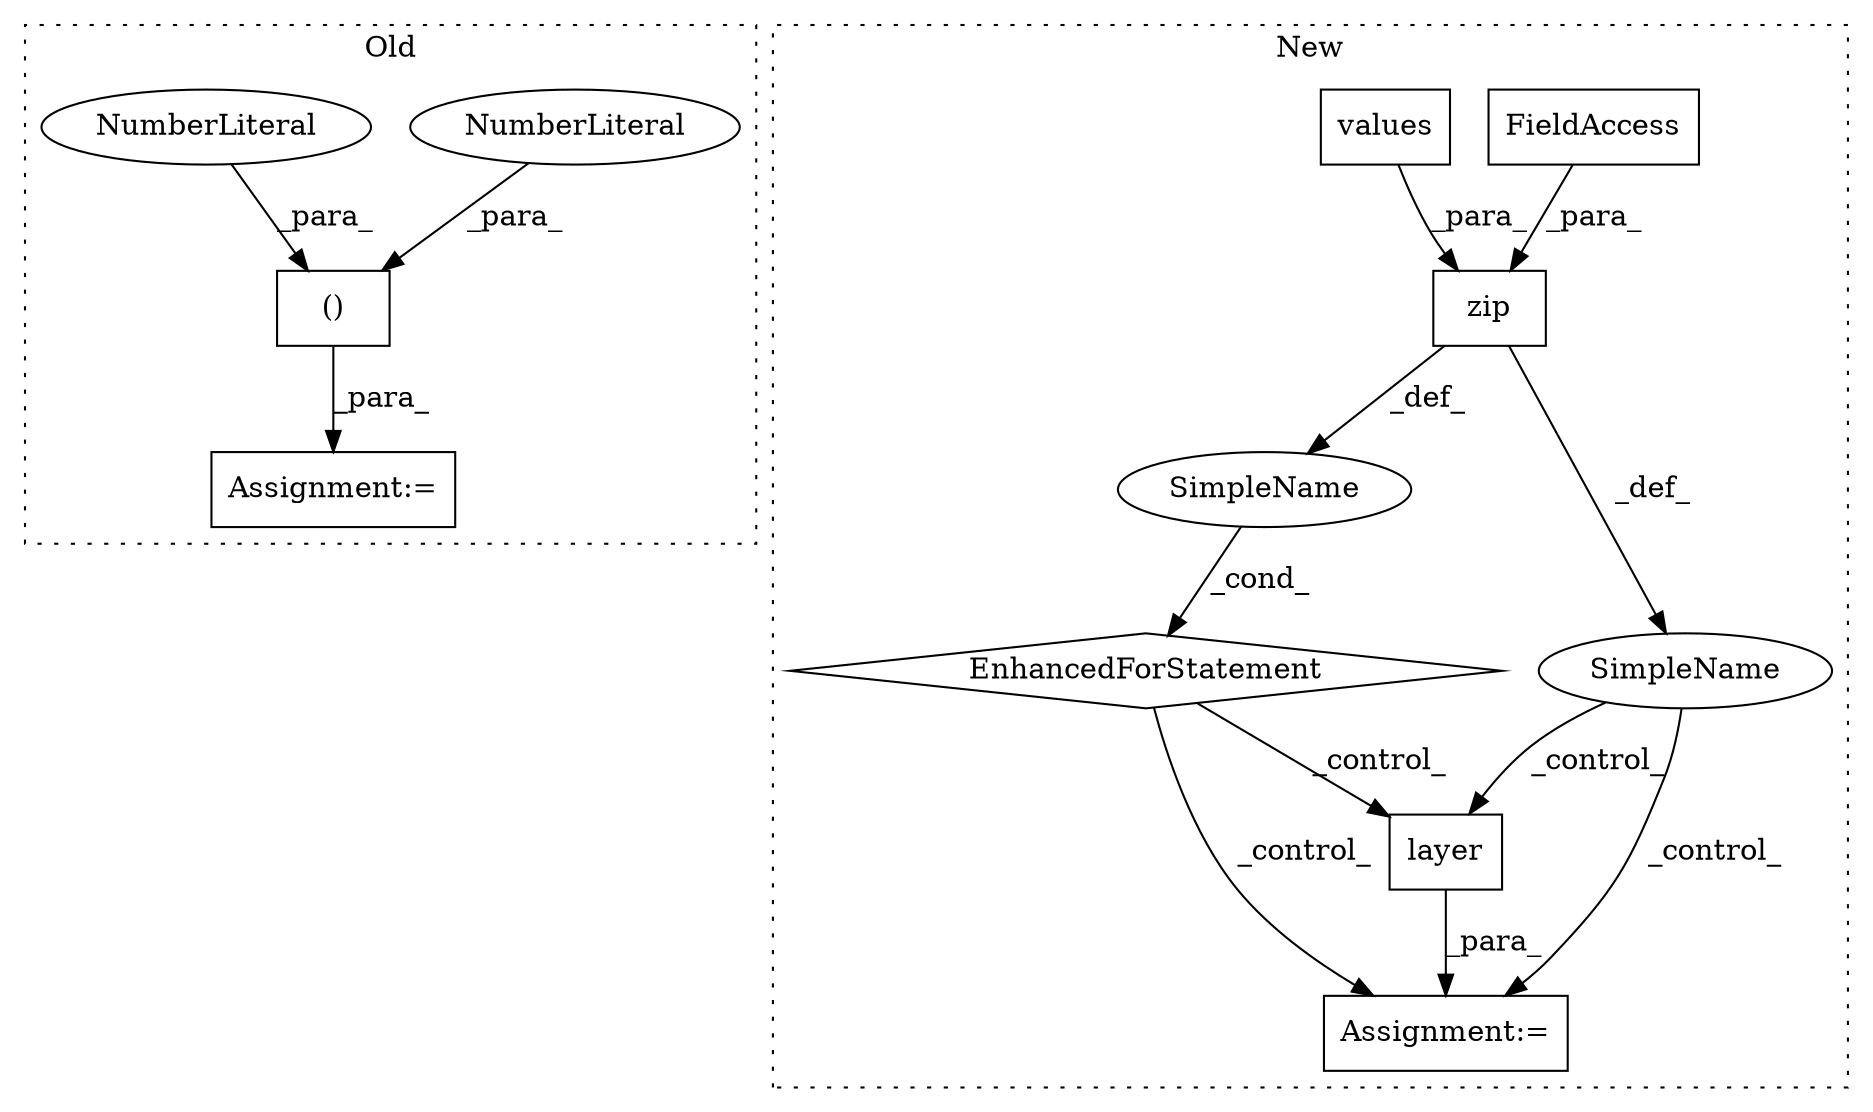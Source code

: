 digraph G {
subgraph cluster0 {
1 [label="()" a="106" s="3839" l="29" shape="box"];
4 [label="NumberLiteral" a="34" s="3853" l="1" shape="ellipse"];
5 [label="NumberLiteral" a="34" s="3867" l="1" shape="ellipse"];
8 [label="Assignment:=" a="7" s="3832" l="7" shape="box"];
label = "Old";
style="dotted";
}
subgraph cluster1 {
2 [label="layer" a="32" s="3615,3622" l="6,1" shape="box"];
3 [label="Assignment:=" a="7" s="3614" l="1" shape="box"];
6 [label="EnhancedForStatement" a="70" s="3440,3550" l="68,2" shape="diamond"];
7 [label="SimpleName" a="42" s="3512" l="5" shape="ellipse"];
9 [label="zip" a="32" s="3520,3549" l="4,1" shape="box"];
10 [label="FieldAccess" a="22" s="3524" l="11" shape="box"];
11 [label="values" a="32" s="3541" l="8" shape="box"];
12 [label="SimpleName" a="42" s="" l="" shape="ellipse"];
label = "New";
style="dotted";
}
1 -> 8 [label="_para_"];
2 -> 3 [label="_para_"];
4 -> 1 [label="_para_"];
5 -> 1 [label="_para_"];
6 -> 2 [label="_control_"];
6 -> 3 [label="_control_"];
7 -> 6 [label="_cond_"];
9 -> 7 [label="_def_"];
9 -> 12 [label="_def_"];
10 -> 9 [label="_para_"];
11 -> 9 [label="_para_"];
12 -> 3 [label="_control_"];
12 -> 2 [label="_control_"];
}